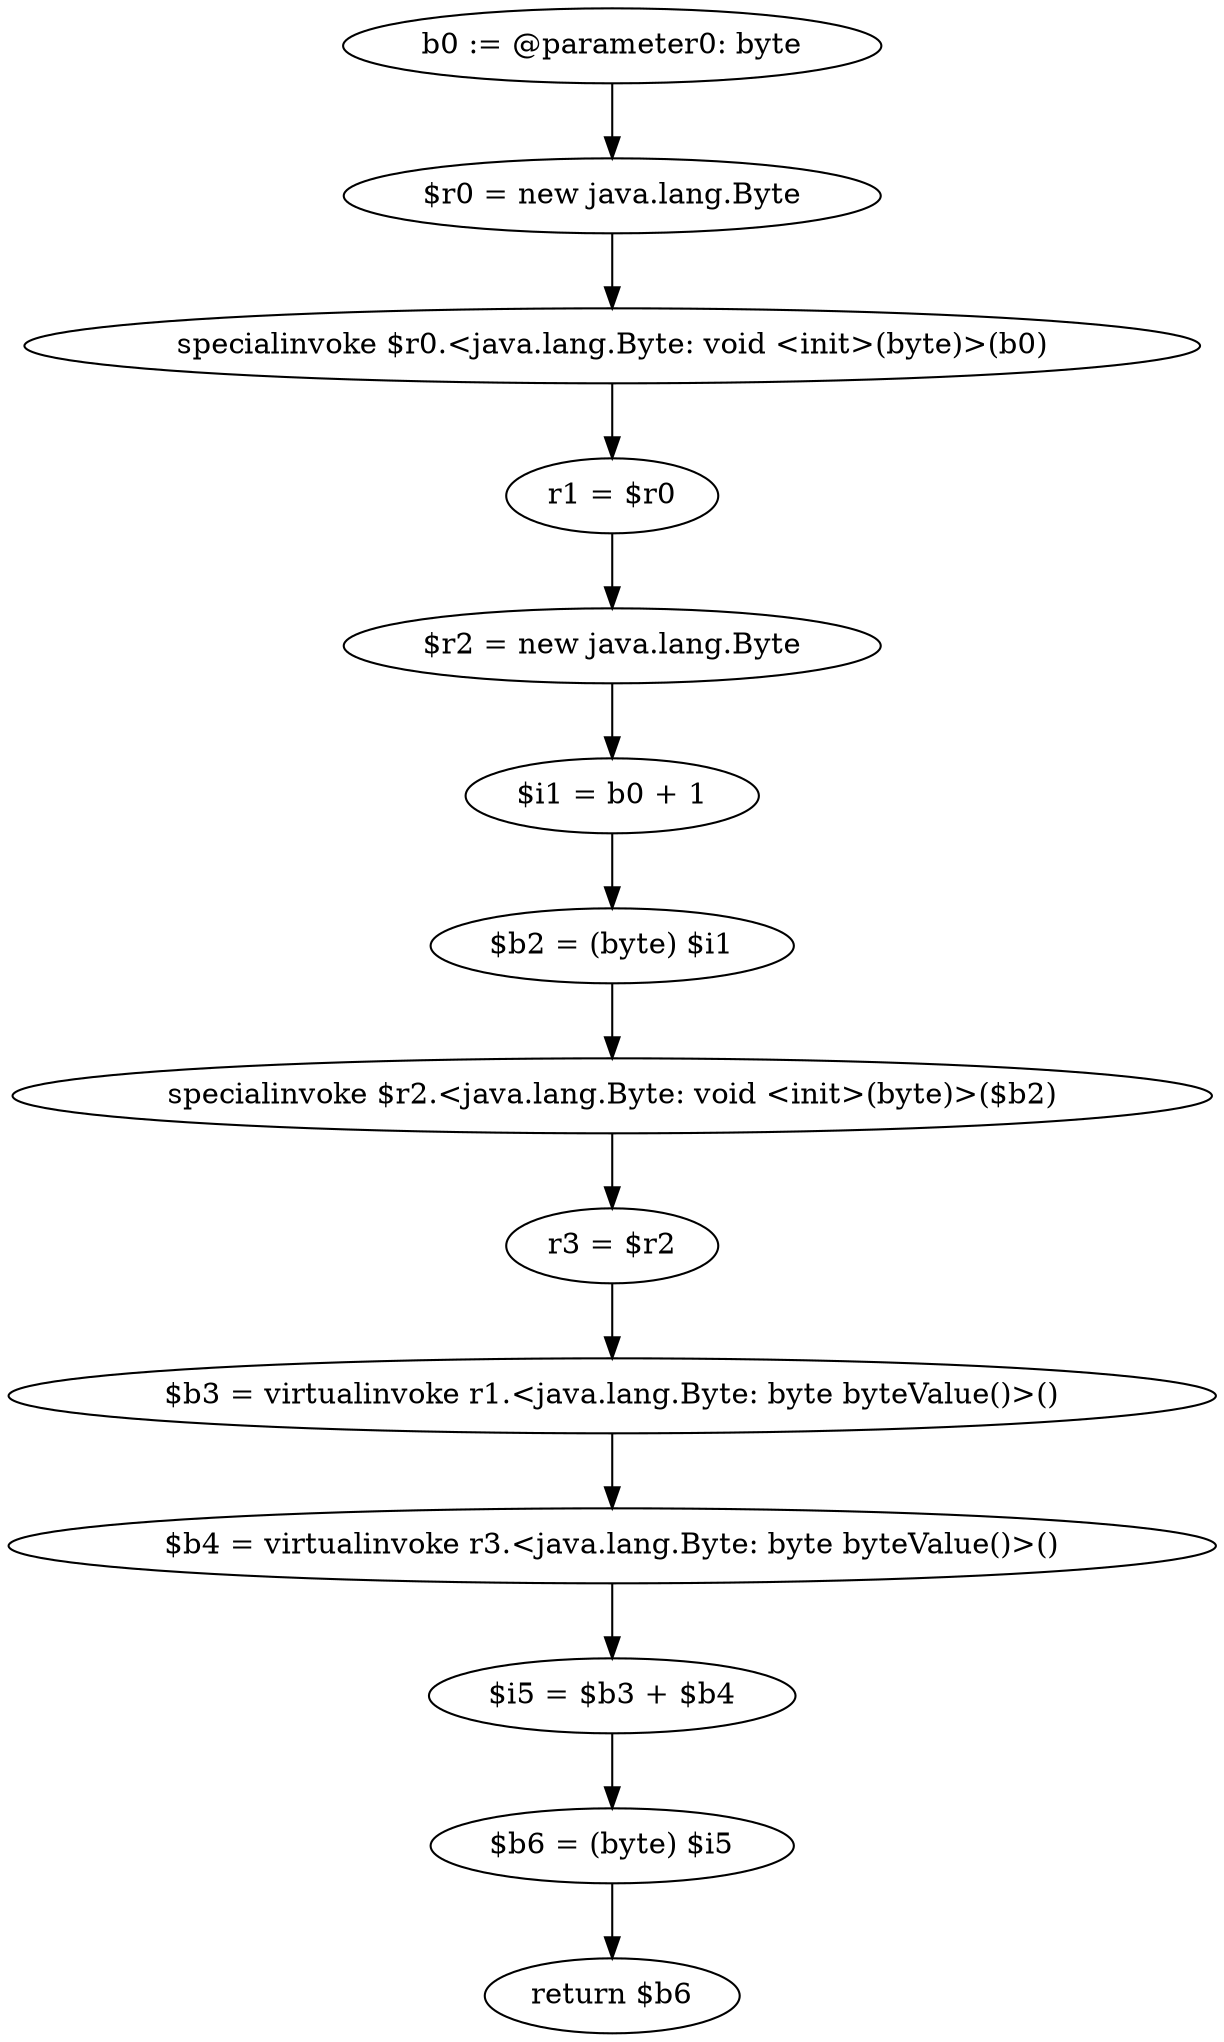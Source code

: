 digraph "unitGraph" {
    "b0 := @parameter0: byte"
    "$r0 = new java.lang.Byte"
    "specialinvoke $r0.<java.lang.Byte: void <init>(byte)>(b0)"
    "r1 = $r0"
    "$r2 = new java.lang.Byte"
    "$i1 = b0 + 1"
    "$b2 = (byte) $i1"
    "specialinvoke $r2.<java.lang.Byte: void <init>(byte)>($b2)"
    "r3 = $r2"
    "$b3 = virtualinvoke r1.<java.lang.Byte: byte byteValue()>()"
    "$b4 = virtualinvoke r3.<java.lang.Byte: byte byteValue()>()"
    "$i5 = $b3 + $b4"
    "$b6 = (byte) $i5"
    "return $b6"
    "b0 := @parameter0: byte"->"$r0 = new java.lang.Byte";
    "$r0 = new java.lang.Byte"->"specialinvoke $r0.<java.lang.Byte: void <init>(byte)>(b0)";
    "specialinvoke $r0.<java.lang.Byte: void <init>(byte)>(b0)"->"r1 = $r0";
    "r1 = $r0"->"$r2 = new java.lang.Byte";
    "$r2 = new java.lang.Byte"->"$i1 = b0 + 1";
    "$i1 = b0 + 1"->"$b2 = (byte) $i1";
    "$b2 = (byte) $i1"->"specialinvoke $r2.<java.lang.Byte: void <init>(byte)>($b2)";
    "specialinvoke $r2.<java.lang.Byte: void <init>(byte)>($b2)"->"r3 = $r2";
    "r3 = $r2"->"$b3 = virtualinvoke r1.<java.lang.Byte: byte byteValue()>()";
    "$b3 = virtualinvoke r1.<java.lang.Byte: byte byteValue()>()"->"$b4 = virtualinvoke r3.<java.lang.Byte: byte byteValue()>()";
    "$b4 = virtualinvoke r3.<java.lang.Byte: byte byteValue()>()"->"$i5 = $b3 + $b4";
    "$i5 = $b3 + $b4"->"$b6 = (byte) $i5";
    "$b6 = (byte) $i5"->"return $b6";
}
